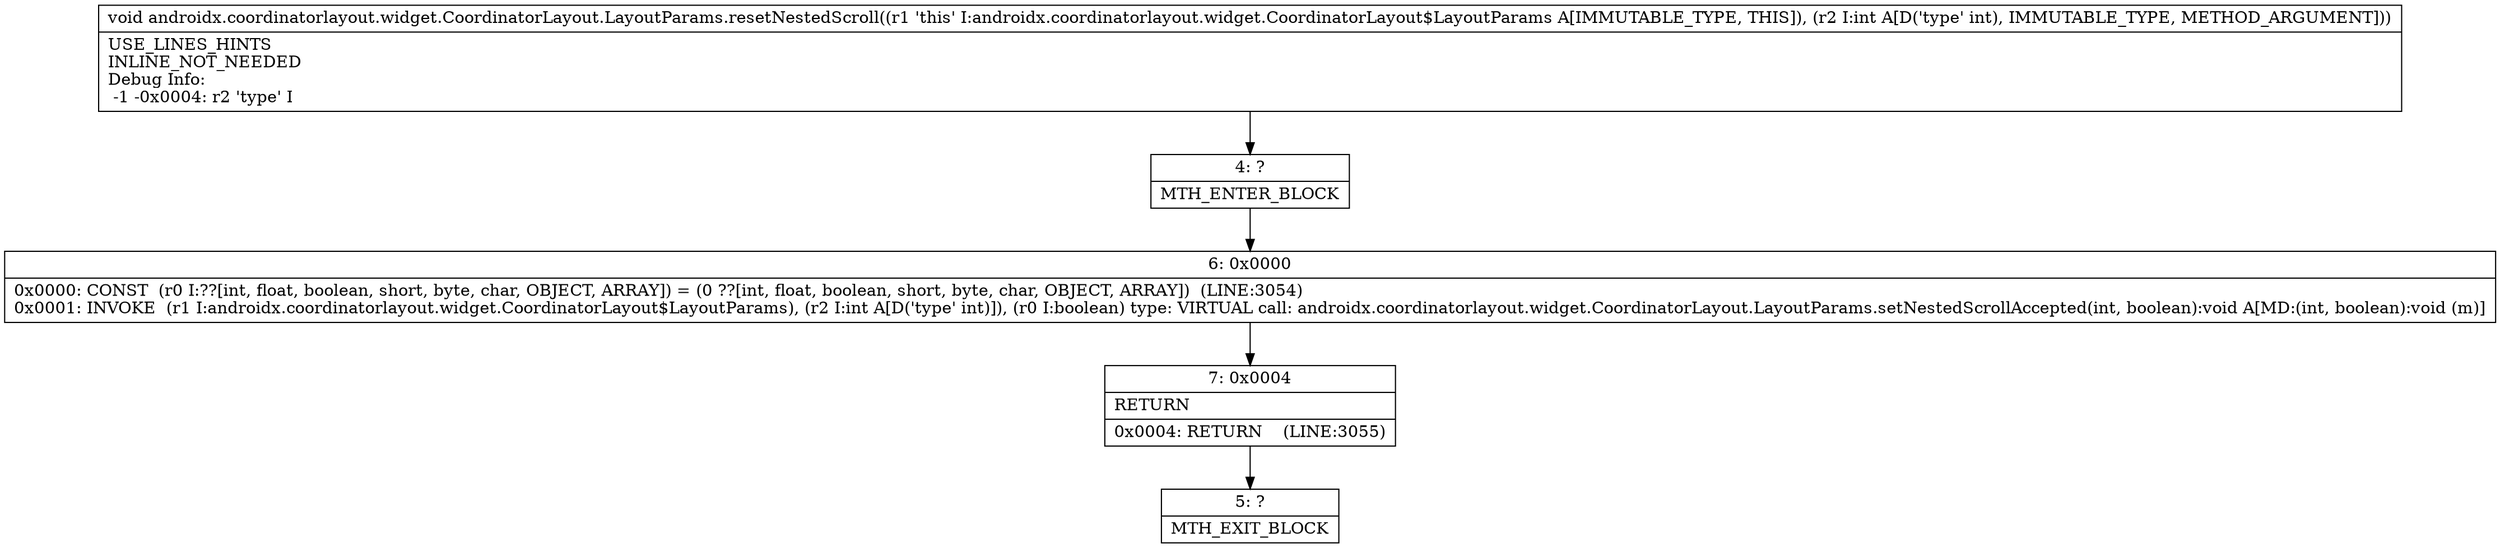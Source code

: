 digraph "CFG forandroidx.coordinatorlayout.widget.CoordinatorLayout.LayoutParams.resetNestedScroll(I)V" {
Node_4 [shape=record,label="{4\:\ ?|MTH_ENTER_BLOCK\l}"];
Node_6 [shape=record,label="{6\:\ 0x0000|0x0000: CONST  (r0 I:??[int, float, boolean, short, byte, char, OBJECT, ARRAY]) = (0 ??[int, float, boolean, short, byte, char, OBJECT, ARRAY])  (LINE:3054)\l0x0001: INVOKE  (r1 I:androidx.coordinatorlayout.widget.CoordinatorLayout$LayoutParams), (r2 I:int A[D('type' int)]), (r0 I:boolean) type: VIRTUAL call: androidx.coordinatorlayout.widget.CoordinatorLayout.LayoutParams.setNestedScrollAccepted(int, boolean):void A[MD:(int, boolean):void (m)]\l}"];
Node_7 [shape=record,label="{7\:\ 0x0004|RETURN\l|0x0004: RETURN    (LINE:3055)\l}"];
Node_5 [shape=record,label="{5\:\ ?|MTH_EXIT_BLOCK\l}"];
MethodNode[shape=record,label="{void androidx.coordinatorlayout.widget.CoordinatorLayout.LayoutParams.resetNestedScroll((r1 'this' I:androidx.coordinatorlayout.widget.CoordinatorLayout$LayoutParams A[IMMUTABLE_TYPE, THIS]), (r2 I:int A[D('type' int), IMMUTABLE_TYPE, METHOD_ARGUMENT]))  | USE_LINES_HINTS\lINLINE_NOT_NEEDED\lDebug Info:\l  \-1 \-0x0004: r2 'type' I\l}"];
MethodNode -> Node_4;Node_4 -> Node_6;
Node_6 -> Node_7;
Node_7 -> Node_5;
}

